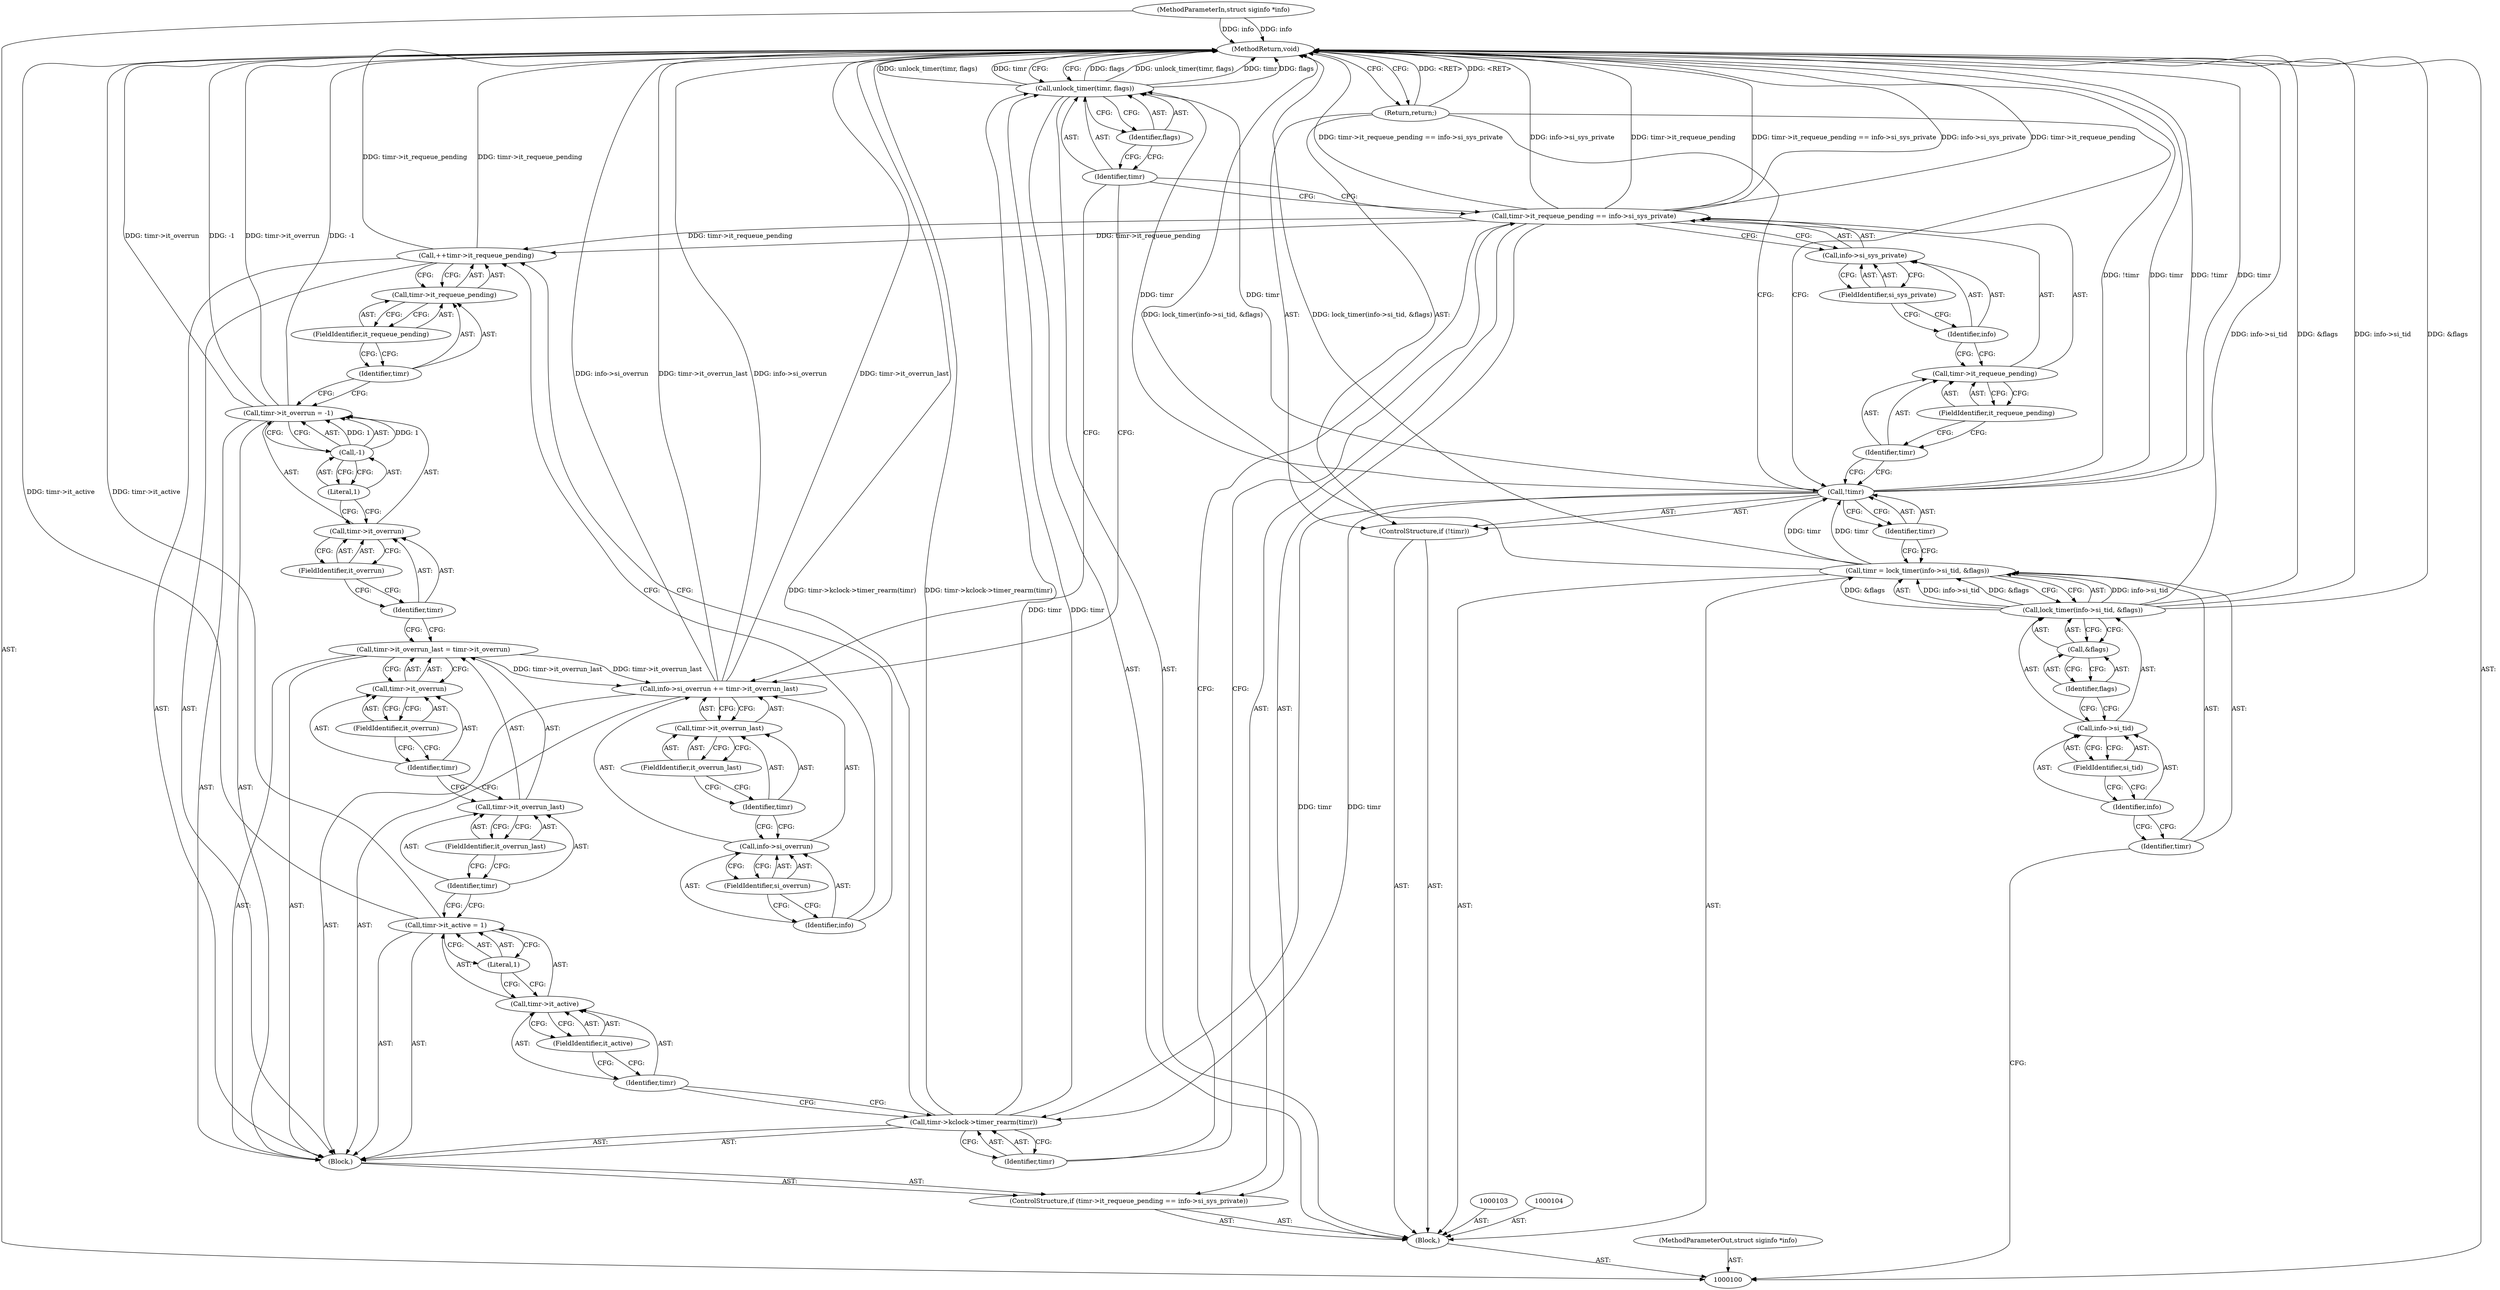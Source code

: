 digraph "1_linux_78c9c4dfbf8c04883941445a195276bb4bb92c76_5" {
"1000160" [label="(MethodReturn,void)"];
"1000101" [label="(MethodParameterIn,struct siginfo *info)"];
"1000217" [label="(MethodParameterOut,struct siginfo *info)"];
"1000117" [label="(ControlStructure,if (timr->it_requeue_pending == info->si_sys_private))"];
"1000121" [label="(FieldIdentifier,it_requeue_pending)"];
"1000122" [label="(Call,info->si_sys_private)"];
"1000123" [label="(Identifier,info)"];
"1000124" [label="(FieldIdentifier,si_sys_private)"];
"1000118" [label="(Call,timr->it_requeue_pending == info->si_sys_private)"];
"1000119" [label="(Call,timr->it_requeue_pending)"];
"1000120" [label="(Identifier,timr)"];
"1000125" [label="(Block,)"];
"1000126" [label="(Call,timr->kclock->timer_rearm(timr))"];
"1000127" [label="(Identifier,timr)"];
"1000132" [label="(Literal,1)"];
"1000128" [label="(Call,timr->it_active = 1)"];
"1000129" [label="(Call,timr->it_active)"];
"1000130" [label="(Identifier,timr)"];
"1000131" [label="(FieldIdentifier,it_active)"];
"1000137" [label="(Call,timr->it_overrun)"];
"1000138" [label="(Identifier,timr)"];
"1000133" [label="(Call,timr->it_overrun_last = timr->it_overrun)"];
"1000134" [label="(Call,timr->it_overrun_last)"];
"1000135" [label="(Identifier,timr)"];
"1000139" [label="(FieldIdentifier,it_overrun)"];
"1000136" [label="(FieldIdentifier,it_overrun_last)"];
"1000140" [label="(Call,timr->it_overrun = -1)"];
"1000141" [label="(Call,timr->it_overrun)"];
"1000142" [label="(Identifier,timr)"];
"1000144" [label="(Call,-1)"];
"1000145" [label="(Literal,1)"];
"1000143" [label="(FieldIdentifier,it_overrun)"];
"1000149" [label="(FieldIdentifier,it_requeue_pending)"];
"1000146" [label="(Call,++timr->it_requeue_pending)"];
"1000147" [label="(Call,timr->it_requeue_pending)"];
"1000148" [label="(Identifier,timr)"];
"1000150" [label="(Call,info->si_overrun += timr->it_overrun_last)"];
"1000151" [label="(Call,info->si_overrun)"];
"1000152" [label="(Identifier,info)"];
"1000154" [label="(Call,timr->it_overrun_last)"];
"1000155" [label="(Identifier,timr)"];
"1000156" [label="(FieldIdentifier,it_overrun_last)"];
"1000153" [label="(FieldIdentifier,si_overrun)"];
"1000102" [label="(Block,)"];
"1000158" [label="(Identifier,timr)"];
"1000157" [label="(Call,unlock_timer(timr, flags))"];
"1000159" [label="(Identifier,flags)"];
"1000105" [label="(Call,timr = lock_timer(info->si_tid, &flags))"];
"1000106" [label="(Identifier,timr)"];
"1000108" [label="(Call,info->si_tid)"];
"1000109" [label="(Identifier,info)"];
"1000110" [label="(FieldIdentifier,si_tid)"];
"1000111" [label="(Call,&flags)"];
"1000112" [label="(Identifier,flags)"];
"1000107" [label="(Call,lock_timer(info->si_tid, &flags))"];
"1000113" [label="(ControlStructure,if (!timr))"];
"1000114" [label="(Call,!timr)"];
"1000115" [label="(Identifier,timr)"];
"1000116" [label="(Return,return;)"];
"1000160" -> "1000100"  [label="AST: "];
"1000160" -> "1000116"  [label="CFG: "];
"1000160" -> "1000157"  [label="CFG: "];
"1000116" -> "1000160"  [label="DDG: <RET>"];
"1000157" -> "1000160"  [label="DDG: flags"];
"1000157" -> "1000160"  [label="DDG: unlock_timer(timr, flags)"];
"1000157" -> "1000160"  [label="DDG: timr"];
"1000126" -> "1000160"  [label="DDG: timr->kclock->timer_rearm(timr)"];
"1000107" -> "1000160"  [label="DDG: info->si_tid"];
"1000107" -> "1000160"  [label="DDG: &flags"];
"1000114" -> "1000160"  [label="DDG: !timr"];
"1000114" -> "1000160"  [label="DDG: timr"];
"1000140" -> "1000160"  [label="DDG: timr->it_overrun"];
"1000140" -> "1000160"  [label="DDG: -1"];
"1000118" -> "1000160"  [label="DDG: timr->it_requeue_pending == info->si_sys_private"];
"1000118" -> "1000160"  [label="DDG: info->si_sys_private"];
"1000118" -> "1000160"  [label="DDG: timr->it_requeue_pending"];
"1000150" -> "1000160"  [label="DDG: timr->it_overrun_last"];
"1000150" -> "1000160"  [label="DDG: info->si_overrun"];
"1000101" -> "1000160"  [label="DDG: info"];
"1000105" -> "1000160"  [label="DDG: lock_timer(info->si_tid, &flags)"];
"1000128" -> "1000160"  [label="DDG: timr->it_active"];
"1000146" -> "1000160"  [label="DDG: timr->it_requeue_pending"];
"1000101" -> "1000100"  [label="AST: "];
"1000101" -> "1000160"  [label="DDG: info"];
"1000217" -> "1000100"  [label="AST: "];
"1000117" -> "1000102"  [label="AST: "];
"1000118" -> "1000117"  [label="AST: "];
"1000125" -> "1000117"  [label="AST: "];
"1000121" -> "1000119"  [label="AST: "];
"1000121" -> "1000120"  [label="CFG: "];
"1000119" -> "1000121"  [label="CFG: "];
"1000122" -> "1000118"  [label="AST: "];
"1000122" -> "1000124"  [label="CFG: "];
"1000123" -> "1000122"  [label="AST: "];
"1000124" -> "1000122"  [label="AST: "];
"1000118" -> "1000122"  [label="CFG: "];
"1000123" -> "1000122"  [label="AST: "];
"1000123" -> "1000119"  [label="CFG: "];
"1000124" -> "1000123"  [label="CFG: "];
"1000124" -> "1000122"  [label="AST: "];
"1000124" -> "1000123"  [label="CFG: "];
"1000122" -> "1000124"  [label="CFG: "];
"1000118" -> "1000117"  [label="AST: "];
"1000118" -> "1000122"  [label="CFG: "];
"1000119" -> "1000118"  [label="AST: "];
"1000122" -> "1000118"  [label="AST: "];
"1000127" -> "1000118"  [label="CFG: "];
"1000158" -> "1000118"  [label="CFG: "];
"1000118" -> "1000160"  [label="DDG: timr->it_requeue_pending == info->si_sys_private"];
"1000118" -> "1000160"  [label="DDG: info->si_sys_private"];
"1000118" -> "1000160"  [label="DDG: timr->it_requeue_pending"];
"1000118" -> "1000146"  [label="DDG: timr->it_requeue_pending"];
"1000119" -> "1000118"  [label="AST: "];
"1000119" -> "1000121"  [label="CFG: "];
"1000120" -> "1000119"  [label="AST: "];
"1000121" -> "1000119"  [label="AST: "];
"1000123" -> "1000119"  [label="CFG: "];
"1000120" -> "1000119"  [label="AST: "];
"1000120" -> "1000114"  [label="CFG: "];
"1000121" -> "1000120"  [label="CFG: "];
"1000125" -> "1000117"  [label="AST: "];
"1000126" -> "1000125"  [label="AST: "];
"1000128" -> "1000125"  [label="AST: "];
"1000133" -> "1000125"  [label="AST: "];
"1000140" -> "1000125"  [label="AST: "];
"1000146" -> "1000125"  [label="AST: "];
"1000150" -> "1000125"  [label="AST: "];
"1000126" -> "1000125"  [label="AST: "];
"1000126" -> "1000127"  [label="CFG: "];
"1000127" -> "1000126"  [label="AST: "];
"1000130" -> "1000126"  [label="CFG: "];
"1000126" -> "1000160"  [label="DDG: timr->kclock->timer_rearm(timr)"];
"1000114" -> "1000126"  [label="DDG: timr"];
"1000126" -> "1000157"  [label="DDG: timr"];
"1000127" -> "1000126"  [label="AST: "];
"1000127" -> "1000118"  [label="CFG: "];
"1000126" -> "1000127"  [label="CFG: "];
"1000132" -> "1000128"  [label="AST: "];
"1000132" -> "1000129"  [label="CFG: "];
"1000128" -> "1000132"  [label="CFG: "];
"1000128" -> "1000125"  [label="AST: "];
"1000128" -> "1000132"  [label="CFG: "];
"1000129" -> "1000128"  [label="AST: "];
"1000132" -> "1000128"  [label="AST: "];
"1000135" -> "1000128"  [label="CFG: "];
"1000128" -> "1000160"  [label="DDG: timr->it_active"];
"1000129" -> "1000128"  [label="AST: "];
"1000129" -> "1000131"  [label="CFG: "];
"1000130" -> "1000129"  [label="AST: "];
"1000131" -> "1000129"  [label="AST: "];
"1000132" -> "1000129"  [label="CFG: "];
"1000130" -> "1000129"  [label="AST: "];
"1000130" -> "1000126"  [label="CFG: "];
"1000131" -> "1000130"  [label="CFG: "];
"1000131" -> "1000129"  [label="AST: "];
"1000131" -> "1000130"  [label="CFG: "];
"1000129" -> "1000131"  [label="CFG: "];
"1000137" -> "1000133"  [label="AST: "];
"1000137" -> "1000139"  [label="CFG: "];
"1000138" -> "1000137"  [label="AST: "];
"1000139" -> "1000137"  [label="AST: "];
"1000133" -> "1000137"  [label="CFG: "];
"1000138" -> "1000137"  [label="AST: "];
"1000138" -> "1000134"  [label="CFG: "];
"1000139" -> "1000138"  [label="CFG: "];
"1000133" -> "1000125"  [label="AST: "];
"1000133" -> "1000137"  [label="CFG: "];
"1000134" -> "1000133"  [label="AST: "];
"1000137" -> "1000133"  [label="AST: "];
"1000142" -> "1000133"  [label="CFG: "];
"1000133" -> "1000150"  [label="DDG: timr->it_overrun_last"];
"1000134" -> "1000133"  [label="AST: "];
"1000134" -> "1000136"  [label="CFG: "];
"1000135" -> "1000134"  [label="AST: "];
"1000136" -> "1000134"  [label="AST: "];
"1000138" -> "1000134"  [label="CFG: "];
"1000135" -> "1000134"  [label="AST: "];
"1000135" -> "1000128"  [label="CFG: "];
"1000136" -> "1000135"  [label="CFG: "];
"1000139" -> "1000137"  [label="AST: "];
"1000139" -> "1000138"  [label="CFG: "];
"1000137" -> "1000139"  [label="CFG: "];
"1000136" -> "1000134"  [label="AST: "];
"1000136" -> "1000135"  [label="CFG: "];
"1000134" -> "1000136"  [label="CFG: "];
"1000140" -> "1000125"  [label="AST: "];
"1000140" -> "1000144"  [label="CFG: "];
"1000141" -> "1000140"  [label="AST: "];
"1000144" -> "1000140"  [label="AST: "];
"1000148" -> "1000140"  [label="CFG: "];
"1000140" -> "1000160"  [label="DDG: timr->it_overrun"];
"1000140" -> "1000160"  [label="DDG: -1"];
"1000144" -> "1000140"  [label="DDG: 1"];
"1000141" -> "1000140"  [label="AST: "];
"1000141" -> "1000143"  [label="CFG: "];
"1000142" -> "1000141"  [label="AST: "];
"1000143" -> "1000141"  [label="AST: "];
"1000145" -> "1000141"  [label="CFG: "];
"1000142" -> "1000141"  [label="AST: "];
"1000142" -> "1000133"  [label="CFG: "];
"1000143" -> "1000142"  [label="CFG: "];
"1000144" -> "1000140"  [label="AST: "];
"1000144" -> "1000145"  [label="CFG: "];
"1000145" -> "1000144"  [label="AST: "];
"1000140" -> "1000144"  [label="CFG: "];
"1000144" -> "1000140"  [label="DDG: 1"];
"1000145" -> "1000144"  [label="AST: "];
"1000145" -> "1000141"  [label="CFG: "];
"1000144" -> "1000145"  [label="CFG: "];
"1000143" -> "1000141"  [label="AST: "];
"1000143" -> "1000142"  [label="CFG: "];
"1000141" -> "1000143"  [label="CFG: "];
"1000149" -> "1000147"  [label="AST: "];
"1000149" -> "1000148"  [label="CFG: "];
"1000147" -> "1000149"  [label="CFG: "];
"1000146" -> "1000125"  [label="AST: "];
"1000146" -> "1000147"  [label="CFG: "];
"1000147" -> "1000146"  [label="AST: "];
"1000152" -> "1000146"  [label="CFG: "];
"1000146" -> "1000160"  [label="DDG: timr->it_requeue_pending"];
"1000118" -> "1000146"  [label="DDG: timr->it_requeue_pending"];
"1000147" -> "1000146"  [label="AST: "];
"1000147" -> "1000149"  [label="CFG: "];
"1000148" -> "1000147"  [label="AST: "];
"1000149" -> "1000147"  [label="AST: "];
"1000146" -> "1000147"  [label="CFG: "];
"1000148" -> "1000147"  [label="AST: "];
"1000148" -> "1000140"  [label="CFG: "];
"1000149" -> "1000148"  [label="CFG: "];
"1000150" -> "1000125"  [label="AST: "];
"1000150" -> "1000154"  [label="CFG: "];
"1000151" -> "1000150"  [label="AST: "];
"1000154" -> "1000150"  [label="AST: "];
"1000158" -> "1000150"  [label="CFG: "];
"1000150" -> "1000160"  [label="DDG: timr->it_overrun_last"];
"1000150" -> "1000160"  [label="DDG: info->si_overrun"];
"1000133" -> "1000150"  [label="DDG: timr->it_overrun_last"];
"1000151" -> "1000150"  [label="AST: "];
"1000151" -> "1000153"  [label="CFG: "];
"1000152" -> "1000151"  [label="AST: "];
"1000153" -> "1000151"  [label="AST: "];
"1000155" -> "1000151"  [label="CFG: "];
"1000152" -> "1000151"  [label="AST: "];
"1000152" -> "1000146"  [label="CFG: "];
"1000153" -> "1000152"  [label="CFG: "];
"1000154" -> "1000150"  [label="AST: "];
"1000154" -> "1000156"  [label="CFG: "];
"1000155" -> "1000154"  [label="AST: "];
"1000156" -> "1000154"  [label="AST: "];
"1000150" -> "1000154"  [label="CFG: "];
"1000155" -> "1000154"  [label="AST: "];
"1000155" -> "1000151"  [label="CFG: "];
"1000156" -> "1000155"  [label="CFG: "];
"1000156" -> "1000154"  [label="AST: "];
"1000156" -> "1000155"  [label="CFG: "];
"1000154" -> "1000156"  [label="CFG: "];
"1000153" -> "1000151"  [label="AST: "];
"1000153" -> "1000152"  [label="CFG: "];
"1000151" -> "1000153"  [label="CFG: "];
"1000102" -> "1000100"  [label="AST: "];
"1000103" -> "1000102"  [label="AST: "];
"1000104" -> "1000102"  [label="AST: "];
"1000105" -> "1000102"  [label="AST: "];
"1000113" -> "1000102"  [label="AST: "];
"1000117" -> "1000102"  [label="AST: "];
"1000157" -> "1000102"  [label="AST: "];
"1000158" -> "1000157"  [label="AST: "];
"1000158" -> "1000150"  [label="CFG: "];
"1000158" -> "1000118"  [label="CFG: "];
"1000159" -> "1000158"  [label="CFG: "];
"1000157" -> "1000102"  [label="AST: "];
"1000157" -> "1000159"  [label="CFG: "];
"1000158" -> "1000157"  [label="AST: "];
"1000159" -> "1000157"  [label="AST: "];
"1000160" -> "1000157"  [label="CFG: "];
"1000157" -> "1000160"  [label="DDG: flags"];
"1000157" -> "1000160"  [label="DDG: unlock_timer(timr, flags)"];
"1000157" -> "1000160"  [label="DDG: timr"];
"1000114" -> "1000157"  [label="DDG: timr"];
"1000126" -> "1000157"  [label="DDG: timr"];
"1000159" -> "1000157"  [label="AST: "];
"1000159" -> "1000158"  [label="CFG: "];
"1000157" -> "1000159"  [label="CFG: "];
"1000105" -> "1000102"  [label="AST: "];
"1000105" -> "1000107"  [label="CFG: "];
"1000106" -> "1000105"  [label="AST: "];
"1000107" -> "1000105"  [label="AST: "];
"1000115" -> "1000105"  [label="CFG: "];
"1000105" -> "1000160"  [label="DDG: lock_timer(info->si_tid, &flags)"];
"1000107" -> "1000105"  [label="DDG: info->si_tid"];
"1000107" -> "1000105"  [label="DDG: &flags"];
"1000105" -> "1000114"  [label="DDG: timr"];
"1000106" -> "1000105"  [label="AST: "];
"1000106" -> "1000100"  [label="CFG: "];
"1000109" -> "1000106"  [label="CFG: "];
"1000108" -> "1000107"  [label="AST: "];
"1000108" -> "1000110"  [label="CFG: "];
"1000109" -> "1000108"  [label="AST: "];
"1000110" -> "1000108"  [label="AST: "];
"1000112" -> "1000108"  [label="CFG: "];
"1000109" -> "1000108"  [label="AST: "];
"1000109" -> "1000106"  [label="CFG: "];
"1000110" -> "1000109"  [label="CFG: "];
"1000110" -> "1000108"  [label="AST: "];
"1000110" -> "1000109"  [label="CFG: "];
"1000108" -> "1000110"  [label="CFG: "];
"1000111" -> "1000107"  [label="AST: "];
"1000111" -> "1000112"  [label="CFG: "];
"1000112" -> "1000111"  [label="AST: "];
"1000107" -> "1000111"  [label="CFG: "];
"1000112" -> "1000111"  [label="AST: "];
"1000112" -> "1000108"  [label="CFG: "];
"1000111" -> "1000112"  [label="CFG: "];
"1000107" -> "1000105"  [label="AST: "];
"1000107" -> "1000111"  [label="CFG: "];
"1000108" -> "1000107"  [label="AST: "];
"1000111" -> "1000107"  [label="AST: "];
"1000105" -> "1000107"  [label="CFG: "];
"1000107" -> "1000160"  [label="DDG: info->si_tid"];
"1000107" -> "1000160"  [label="DDG: &flags"];
"1000107" -> "1000105"  [label="DDG: info->si_tid"];
"1000107" -> "1000105"  [label="DDG: &flags"];
"1000113" -> "1000102"  [label="AST: "];
"1000114" -> "1000113"  [label="AST: "];
"1000116" -> "1000113"  [label="AST: "];
"1000114" -> "1000113"  [label="AST: "];
"1000114" -> "1000115"  [label="CFG: "];
"1000115" -> "1000114"  [label="AST: "];
"1000116" -> "1000114"  [label="CFG: "];
"1000120" -> "1000114"  [label="CFG: "];
"1000114" -> "1000160"  [label="DDG: !timr"];
"1000114" -> "1000160"  [label="DDG: timr"];
"1000105" -> "1000114"  [label="DDG: timr"];
"1000114" -> "1000126"  [label="DDG: timr"];
"1000114" -> "1000157"  [label="DDG: timr"];
"1000115" -> "1000114"  [label="AST: "];
"1000115" -> "1000105"  [label="CFG: "];
"1000114" -> "1000115"  [label="CFG: "];
"1000116" -> "1000113"  [label="AST: "];
"1000116" -> "1000114"  [label="CFG: "];
"1000160" -> "1000116"  [label="CFG: "];
"1000116" -> "1000160"  [label="DDG: <RET>"];
}
